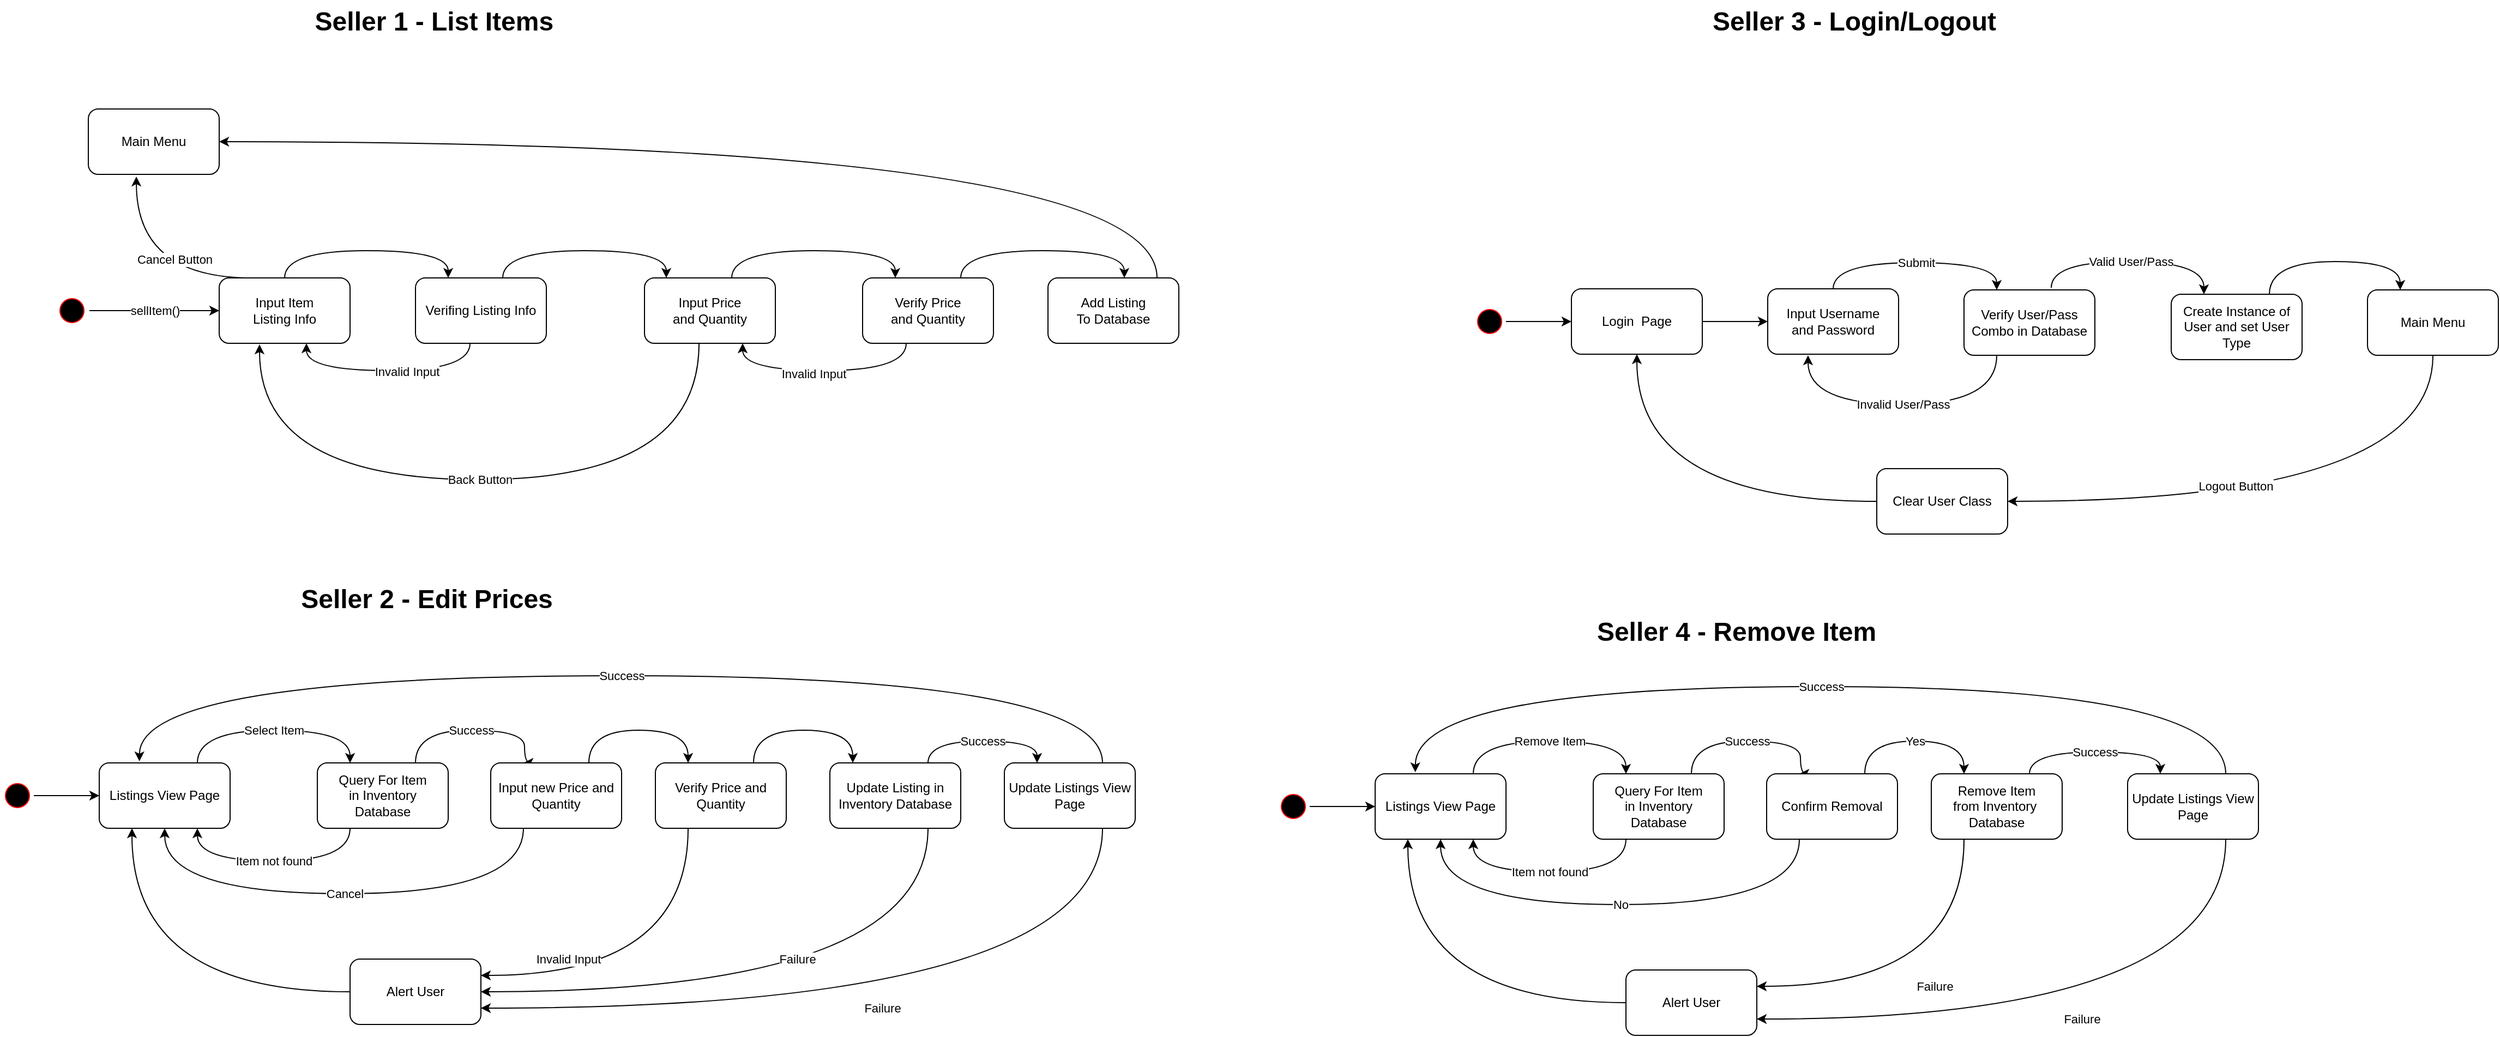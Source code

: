 <mxfile version="21.0.6" type="device"><diagram name="Page-1" id="UzqYNotAaJ_euBj8RZOb"><mxGraphModel dx="1728" dy="974" grid="1" gridSize="10" guides="1" tooltips="1" connect="1" arrows="1" fold="1" page="1" pageScale="1" pageWidth="3000" pageHeight="3000" math="0" shadow="0"><root><mxCell id="0"/><mxCell id="1" parent="0"/><mxCell id="dA13aVZUok4pOL9NT5qt-1" value="" style="ellipse;shape=startState;fillColor=#000000;strokeColor=#ff0000;" parent="1" vertex="1"><mxGeometry x="140" y="440" width="30" height="30" as="geometry"/></mxCell><mxCell id="dA13aVZUok4pOL9NT5qt-2" value="sellItem()" style="endArrow=classic;html=1;rounded=0;exitX=1;exitY=0.5;exitDx=0;exitDy=0;" parent="1" target="dA13aVZUok4pOL9NT5qt-3" edge="1"><mxGeometry width="50" height="50" relative="1" as="geometry"><mxPoint x="171" y="455" as="sourcePoint"/><mxPoint x="271" y="455" as="targetPoint"/></mxGeometry></mxCell><mxCell id="dA13aVZUok4pOL9NT5qt-3" value="Input Item&lt;br&gt;Listing Info" style="rounded=1;whiteSpace=wrap;html=1;" parent="1" vertex="1"><mxGeometry x="290" y="425" width="120" height="60" as="geometry"/></mxCell><mxCell id="dA13aVZUok4pOL9NT5qt-5" value="Verifing Listing Info" style="rounded=1;whiteSpace=wrap;html=1;" parent="1" vertex="1"><mxGeometry x="470" y="425" width="120" height="60" as="geometry"/></mxCell><mxCell id="dA13aVZUok4pOL9NT5qt-6" value="Input Price&lt;br&gt;and Quantity" style="rounded=1;whiteSpace=wrap;html=1;" parent="1" vertex="1"><mxGeometry x="680" y="425" width="120" height="60" as="geometry"/></mxCell><mxCell id="dA13aVZUok4pOL9NT5qt-10" value="Verify Price&lt;br&gt;and Quantity" style="rounded=1;whiteSpace=wrap;html=1;" parent="1" vertex="1"><mxGeometry x="880" y="425" width="120" height="60" as="geometry"/></mxCell><mxCell id="dA13aVZUok4pOL9NT5qt-11" value="Add Listing&lt;br&gt;To Database" style="rounded=1;whiteSpace=wrap;html=1;" parent="1" vertex="1"><mxGeometry x="1050" y="425" width="120" height="60" as="geometry"/></mxCell><mxCell id="dA13aVZUok4pOL9NT5qt-13" value="" style="endArrow=classic;html=1;rounded=0;edgeStyle=orthogonalEdgeStyle;curved=1;exitX=0.5;exitY=0;exitDx=0;exitDy=0;entryX=0.25;entryY=0;entryDx=0;entryDy=0;" parent="1" source="dA13aVZUok4pOL9NT5qt-3" target="dA13aVZUok4pOL9NT5qt-5" edge="1"><mxGeometry width="50" height="50" relative="1" as="geometry"><mxPoint x="410" y="380" as="sourcePoint"/><mxPoint x="460" y="330" as="targetPoint"/><Array as="points"><mxPoint x="350" y="400"/><mxPoint x="500" y="400"/></Array></mxGeometry></mxCell><mxCell id="dA13aVZUok4pOL9NT5qt-14" value="" style="endArrow=classic;html=1;rounded=0;edgeStyle=orthogonalEdgeStyle;curved=1;exitX=0.5;exitY=0;exitDx=0;exitDy=0;entryX=0.25;entryY=0;entryDx=0;entryDy=0;" parent="1" edge="1"><mxGeometry width="50" height="50" relative="1" as="geometry"><mxPoint x="550" y="425" as="sourcePoint"/><mxPoint x="700" y="425" as="targetPoint"/><Array as="points"><mxPoint x="550" y="400"/><mxPoint x="700" y="400"/></Array></mxGeometry></mxCell><mxCell id="dA13aVZUok4pOL9NT5qt-15" value="" style="endArrow=classic;html=1;rounded=0;edgeStyle=orthogonalEdgeStyle;curved=1;exitX=0.5;exitY=0;exitDx=0;exitDy=0;entryX=0.25;entryY=0;entryDx=0;entryDy=0;" parent="1" edge="1"><mxGeometry width="50" height="50" relative="1" as="geometry"><mxPoint x="760" y="425" as="sourcePoint"/><mxPoint x="910" y="425" as="targetPoint"/><Array as="points"><mxPoint x="760" y="400"/><mxPoint x="910" y="400"/></Array></mxGeometry></mxCell><mxCell id="dA13aVZUok4pOL9NT5qt-16" value="" style="endArrow=classic;html=1;rounded=0;edgeStyle=orthogonalEdgeStyle;curved=1;exitX=0.5;exitY=0;exitDx=0;exitDy=0;entryX=0.25;entryY=0;entryDx=0;entryDy=0;" parent="1" edge="1"><mxGeometry width="50" height="50" relative="1" as="geometry"><mxPoint x="970" y="425" as="sourcePoint"/><mxPoint x="1120" y="425" as="targetPoint"/><Array as="points"><mxPoint x="970" y="400"/><mxPoint x="1120" y="400"/></Array></mxGeometry></mxCell><mxCell id="dA13aVZUok4pOL9NT5qt-17" value="" style="endArrow=classic;html=1;rounded=0;edgeStyle=orthogonalEdgeStyle;curved=1;exitX=0.5;exitY=0;exitDx=0;exitDy=0;entryX=0.25;entryY=0;entryDx=0;entryDy=0;" parent="1" edge="1"><mxGeometry width="50" height="50" relative="1" as="geometry"><mxPoint x="920" y="485" as="sourcePoint"/><mxPoint x="770" y="485" as="targetPoint"/><Array as="points"><mxPoint x="920" y="510"/><mxPoint x="770" y="510"/></Array></mxGeometry></mxCell><mxCell id="dA13aVZUok4pOL9NT5qt-25" value="Invalid Input" style="edgeLabel;html=1;align=center;verticalAlign=middle;resizable=0;points=[];" parent="dA13aVZUok4pOL9NT5qt-17" vertex="1" connectable="0"><mxGeometry x="0.1" y="3" relative="1" as="geometry"><mxPoint as="offset"/></mxGeometry></mxCell><mxCell id="dA13aVZUok4pOL9NT5qt-18" value="" style="endArrow=classic;html=1;rounded=0;edgeStyle=orthogonalEdgeStyle;curved=1;exitX=0.5;exitY=0;exitDx=0;exitDy=0;entryX=0.25;entryY=0;entryDx=0;entryDy=0;" parent="1" edge="1"><mxGeometry width="50" height="50" relative="1" as="geometry"><mxPoint x="520" y="485" as="sourcePoint"/><mxPoint x="370" y="485" as="targetPoint"/><Array as="points"><mxPoint x="520" y="510"/><mxPoint x="370" y="510"/></Array></mxGeometry></mxCell><mxCell id="dA13aVZUok4pOL9NT5qt-24" value="Invalid Input" style="edgeLabel;html=1;align=center;verticalAlign=middle;resizable=0;points=[];" parent="dA13aVZUok4pOL9NT5qt-18" vertex="1" connectable="0"><mxGeometry x="-0.17" y="1" relative="1" as="geometry"><mxPoint as="offset"/></mxGeometry></mxCell><mxCell id="dA13aVZUok4pOL9NT5qt-19" value="Back Button" style="endArrow=classic;html=1;rounded=0;edgeStyle=orthogonalEdgeStyle;curved=1;exitX=0.5;exitY=0;exitDx=0;exitDy=0;entryX=0.308;entryY=1.017;entryDx=0;entryDy=0;entryPerimeter=0;" parent="1" target="dA13aVZUok4pOL9NT5qt-3" edge="1"><mxGeometry width="50" height="50" relative="1" as="geometry"><mxPoint x="730" y="485" as="sourcePoint"/><mxPoint x="580" y="485" as="targetPoint"/><Array as="points"><mxPoint x="730" y="610"/><mxPoint x="327" y="610"/></Array></mxGeometry></mxCell><mxCell id="dA13aVZUok4pOL9NT5qt-20" value="Main Menu" style="rounded=1;whiteSpace=wrap;html=1;" parent="1" vertex="1"><mxGeometry x="170" y="270" width="120" height="60" as="geometry"/></mxCell><mxCell id="dA13aVZUok4pOL9NT5qt-22" value="" style="endArrow=classic;html=1;rounded=0;edgeStyle=orthogonalEdgeStyle;curved=1;exitX=0.25;exitY=0;exitDx=0;exitDy=0;entryX=0.367;entryY=1.033;entryDx=0;entryDy=0;entryPerimeter=0;" parent="1" source="dA13aVZUok4pOL9NT5qt-3" target="dA13aVZUok4pOL9NT5qt-20" edge="1"><mxGeometry width="50" height="50" relative="1" as="geometry"><mxPoint x="300" y="345" as="sourcePoint"/><mxPoint x="450" y="345" as="targetPoint"/><Array as="points"><mxPoint x="214" y="425"/></Array></mxGeometry></mxCell><mxCell id="dA13aVZUok4pOL9NT5qt-23" value="Cancel Button" style="edgeLabel;html=1;align=center;verticalAlign=middle;resizable=0;points=[];" parent="dA13aVZUok4pOL9NT5qt-22" vertex="1" connectable="0"><mxGeometry x="-0.286" y="-17" relative="1" as="geometry"><mxPoint as="offset"/></mxGeometry></mxCell><mxCell id="dA13aVZUok4pOL9NT5qt-26" value="Seller 1 - List Items&amp;nbsp;" style="text;strokeColor=none;fillColor=none;html=1;fontSize=24;fontStyle=1;verticalAlign=middle;align=center;" parent="1" vertex="1"><mxGeometry x="440" y="170" width="100" height="40" as="geometry"/></mxCell><mxCell id="dA13aVZUok4pOL9NT5qt-27" value="Seller 2 - Edit Prices" style="text;strokeColor=none;fillColor=none;html=1;fontSize=24;fontStyle=1;verticalAlign=middle;align=center;" parent="1" vertex="1"><mxGeometry x="430" y="700" width="100" height="40" as="geometry"/></mxCell><mxCell id="dA13aVZUok4pOL9NT5qt-47" value="Seller 3 - Login/Logout" style="text;strokeColor=none;fillColor=none;html=1;fontSize=24;fontStyle=1;verticalAlign=middle;align=center;" parent="1" vertex="1"><mxGeometry x="1739" y="170" width="100" height="40" as="geometry"/></mxCell><mxCell id="dA13aVZUok4pOL9NT5qt-48" value="" style="endArrow=classic;html=1;rounded=0;edgeStyle=orthogonalEdgeStyle;curved=1;exitX=0.5;exitY=0;exitDx=0;exitDy=0;entryX=1;entryY=0.5;entryDx=0;entryDy=0;" parent="1" target="dA13aVZUok4pOL9NT5qt-20" edge="1"><mxGeometry width="50" height="50" relative="1" as="geometry"><mxPoint x="1150" y="425" as="sourcePoint"/><mxPoint x="450" y="300" as="targetPoint"/><Array as="points"><mxPoint x="1150" y="300"/></Array></mxGeometry></mxCell><mxCell id="dA13aVZUok4pOL9NT5qt-49" value="Seller 4 - Remove Item" style="text;strokeColor=none;fillColor=none;html=1;fontSize=24;fontStyle=1;verticalAlign=middle;align=center;" parent="1" vertex="1"><mxGeometry x="1631" y="730" width="100" height="40" as="geometry"/></mxCell><mxCell id="dA13aVZUok4pOL9NT5qt-66" value="" style="ellipse;shape=startState;fillColor=#000000;strokeColor=#ff0000;" parent="1" vertex="1"><mxGeometry x="1440" y="450" width="30" height="30" as="geometry"/></mxCell><mxCell id="dA13aVZUok4pOL9NT5qt-67" value="" style="endArrow=classic;html=1;rounded=0;exitX=1;exitY=0.5;exitDx=0;exitDy=0;" parent="1" source="dA13aVZUok4pOL9NT5qt-84" target="dA13aVZUok4pOL9NT5qt-68" edge="1"><mxGeometry width="50" height="50" relative="1" as="geometry"><mxPoint x="1591" y="466" as="sourcePoint"/><mxPoint x="1691" y="466" as="targetPoint"/></mxGeometry></mxCell><mxCell id="dA13aVZUok4pOL9NT5qt-68" value="Input Username&lt;br&gt;and Password" style="rounded=1;whiteSpace=wrap;html=1;" parent="1" vertex="1"><mxGeometry x="1710" y="435" width="120" height="60" as="geometry"/></mxCell><mxCell id="dA13aVZUok4pOL9NT5qt-69" value="Verify User/Pass&lt;br&gt;Combo in Database" style="rounded=1;whiteSpace=wrap;html=1;" parent="1" vertex="1"><mxGeometry x="1890" y="436" width="120" height="60" as="geometry"/></mxCell><mxCell id="dA13aVZUok4pOL9NT5qt-72" value="Submit" style="endArrow=classic;html=1;rounded=0;edgeStyle=orthogonalEdgeStyle;curved=1;exitX=0.5;exitY=0;exitDx=0;exitDy=0;entryX=0.25;entryY=0;entryDx=0;entryDy=0;" parent="1" source="dA13aVZUok4pOL9NT5qt-68" target="dA13aVZUok4pOL9NT5qt-69" edge="1"><mxGeometry width="50" height="50" relative="1" as="geometry"><mxPoint x="1830" y="391" as="sourcePoint"/><mxPoint x="1880" y="341" as="targetPoint"/><Array as="points"><mxPoint x="1770" y="411"/><mxPoint x="1920" y="411"/></Array></mxGeometry></mxCell><mxCell id="dA13aVZUok4pOL9NT5qt-78" value="Invalid User/Pass" style="endArrow=classic;html=1;rounded=0;edgeStyle=orthogonalEdgeStyle;curved=1;exitX=0.25;exitY=1;exitDx=0;exitDy=0;entryX=0.308;entryY=1.017;entryDx=0;entryDy=0;entryPerimeter=0;" parent="1" edge="1"><mxGeometry width="50" height="50" relative="1" as="geometry"><mxPoint x="1920" y="496" as="sourcePoint"/><mxPoint x="1746.96" y="496.02" as="targetPoint"/><Array as="points"><mxPoint x="1920" y="541"/><mxPoint x="1747" y="541"/></Array></mxGeometry></mxCell><mxCell id="dA13aVZUok4pOL9NT5qt-79" value="Main Menu" style="rounded=1;whiteSpace=wrap;html=1;" parent="1" vertex="1"><mxGeometry x="2260" y="436" width="120" height="60" as="geometry"/></mxCell><mxCell id="dA13aVZUok4pOL9NT5qt-82" value="&lt;span style=&quot;font-style: normal;&quot;&gt;Valid User/Pass&lt;/span&gt;" style="endArrow=classic;html=1;rounded=0;edgeStyle=orthogonalEdgeStyle;curved=1;exitX=0.5;exitY=0;exitDx=0;exitDy=0;entryX=0.25;entryY=0;entryDx=0;entryDy=0;fontStyle=2" parent="1" target="d-eL3rALYLhrBvpbNfO_-6" edge="1"><mxGeometry width="50" height="50" relative="1" as="geometry"><mxPoint x="1970" y="434" as="sourcePoint"/><mxPoint x="2120" y="435" as="targetPoint"/><Array as="points"><mxPoint x="1970" y="410"/><mxPoint x="2110" y="410"/></Array></mxGeometry></mxCell><mxCell id="dA13aVZUok4pOL9NT5qt-84" value="Login&amp;nbsp; Page" style="rounded=1;whiteSpace=wrap;html=1;" parent="1" vertex="1"><mxGeometry x="1530" y="435" width="120" height="60" as="geometry"/></mxCell><mxCell id="dA13aVZUok4pOL9NT5qt-85" value="" style="endArrow=classic;html=1;rounded=0;exitX=1;exitY=0.5;exitDx=0;exitDy=0;entryX=0;entryY=0.5;entryDx=0;entryDy=0;" parent="1" source="dA13aVZUok4pOL9NT5qt-66" target="dA13aVZUok4pOL9NT5qt-84" edge="1"><mxGeometry width="50" height="50" relative="1" as="geometry"><mxPoint x="1480" y="520" as="sourcePoint"/><mxPoint x="1540" y="520" as="targetPoint"/></mxGeometry></mxCell><mxCell id="d-eL3rALYLhrBvpbNfO_-2" value="" style="endArrow=classic;html=1;rounded=0;curved=1;exitX=0.5;exitY=1;exitDx=0;exitDy=0;entryX=1;entryY=0.5;entryDx=0;entryDy=0;edgeStyle=orthogonalEdgeStyle;" parent="1" source="dA13aVZUok4pOL9NT5qt-79" target="d-eL3rALYLhrBvpbNfO_-4" edge="1"><mxGeometry width="50" height="50" relative="1" as="geometry"><mxPoint x="2970" y="511" as="sourcePoint"/><mxPoint x="2820" y="635" as="targetPoint"/></mxGeometry></mxCell><mxCell id="d-eL3rALYLhrBvpbNfO_-3" value="Logout Button" style="edgeLabel;html=1;align=center;verticalAlign=middle;resizable=0;points=[];" parent="d-eL3rALYLhrBvpbNfO_-2" vertex="1" connectable="0"><mxGeometry x="0.046" y="-5" relative="1" as="geometry"><mxPoint x="-41" y="-9" as="offset"/></mxGeometry></mxCell><mxCell id="d-eL3rALYLhrBvpbNfO_-4" value="Clear User Class" style="rounded=1;whiteSpace=wrap;html=1;" parent="1" vertex="1"><mxGeometry x="1810" y="600" width="120" height="60" as="geometry"/></mxCell><mxCell id="d-eL3rALYLhrBvpbNfO_-5" value="" style="endArrow=classic;html=1;rounded=0;curved=1;exitX=0;exitY=0.5;exitDx=0;exitDy=0;entryX=0.5;entryY=1;entryDx=0;entryDy=0;edgeStyle=orthogonalEdgeStyle;" parent="1" source="d-eL3rALYLhrBvpbNfO_-4" target="dA13aVZUok4pOL9NT5qt-84" edge="1"><mxGeometry width="50" height="50" relative="1" as="geometry"><mxPoint x="2050" y="825" as="sourcePoint"/><mxPoint x="2430" y="510" as="targetPoint"/></mxGeometry></mxCell><mxCell id="d-eL3rALYLhrBvpbNfO_-6" value="Create Instance of User and set User Type" style="rounded=1;whiteSpace=wrap;html=1;" parent="1" vertex="1"><mxGeometry x="2080" y="440" width="120" height="60" as="geometry"/></mxCell><mxCell id="d-eL3rALYLhrBvpbNfO_-7" value="" style="endArrow=classic;html=1;rounded=0;exitX=0.75;exitY=0;exitDx=0;exitDy=0;entryX=0.25;entryY=0;entryDx=0;entryDy=0;edgeStyle=orthogonalEdgeStyle;curved=1;" parent="1" source="d-eL3rALYLhrBvpbNfO_-6" target="dA13aVZUok4pOL9NT5qt-79" edge="1"><mxGeometry width="50" height="50" relative="1" as="geometry"><mxPoint x="2100" y="610" as="sourcePoint"/><mxPoint x="2150" y="560" as="targetPoint"/><Array as="points"><mxPoint x="2170" y="410"/><mxPoint x="2290" y="410"/></Array></mxGeometry></mxCell><mxCell id="d-eL3rALYLhrBvpbNfO_-8" value="" style="ellipse;shape=startState;fillColor=#000000;strokeColor=#ff0000;" parent="1" vertex="1"><mxGeometry x="1260" y="895" width="30" height="30" as="geometry"/></mxCell><mxCell id="d-eL3rALYLhrBvpbNfO_-9" value="Query For Item&lt;br&gt;in Inventory&lt;br&gt;Database" style="rounded=1;whiteSpace=wrap;html=1;" parent="1" vertex="1"><mxGeometry x="1550" y="880" width="120" height="60" as="geometry"/></mxCell><mxCell id="d-eL3rALYLhrBvpbNfO_-10" value="Listings View Page" style="rounded=1;whiteSpace=wrap;html=1;" parent="1" vertex="1"><mxGeometry x="1350" y="880" width="120" height="60" as="geometry"/></mxCell><mxCell id="d-eL3rALYLhrBvpbNfO_-11" value="" style="endArrow=classic;html=1;rounded=0;exitX=1;exitY=0.5;exitDx=0;exitDy=0;entryX=0;entryY=0.5;entryDx=0;entryDy=0;" parent="1" source="d-eL3rALYLhrBvpbNfO_-8" target="d-eL3rALYLhrBvpbNfO_-10" edge="1"><mxGeometry width="50" height="50" relative="1" as="geometry"><mxPoint x="1300" y="965" as="sourcePoint"/><mxPoint x="1360" y="965" as="targetPoint"/></mxGeometry></mxCell><mxCell id="d-eL3rALYLhrBvpbNfO_-12" value="Remove Item" style="endArrow=classic;html=1;rounded=0;curved=1;exitX=0.75;exitY=0;exitDx=0;exitDy=0;edgeStyle=orthogonalEdgeStyle;entryX=0.25;entryY=0;entryDx=0;entryDy=0;" parent="1" source="d-eL3rALYLhrBvpbNfO_-10" target="d-eL3rALYLhrBvpbNfO_-9" edge="1"><mxGeometry width="50" height="50" relative="1" as="geometry"><mxPoint x="1480" y="820" as="sourcePoint"/><mxPoint x="1750" y="940" as="targetPoint"/><Array as="points"><mxPoint x="1440" y="850"/><mxPoint x="1580" y="850"/></Array></mxGeometry></mxCell><mxCell id="d-eL3rALYLhrBvpbNfO_-13" value="Item not found" style="endArrow=classic;html=1;rounded=0;curved=1;entryX=0.75;entryY=1;entryDx=0;entryDy=0;edgeStyle=orthogonalEdgeStyle;exitX=0.25;exitY=1;exitDx=0;exitDy=0;" parent="1" source="d-eL3rALYLhrBvpbNfO_-9" target="d-eL3rALYLhrBvpbNfO_-10" edge="1"><mxGeometry width="50" height="50" relative="1" as="geometry"><mxPoint x="1570" y="940" as="sourcePoint"/><mxPoint x="1800" y="890" as="targetPoint"/><Array as="points"><mxPoint x="1580" y="970"/><mxPoint x="1440" y="970"/></Array></mxGeometry></mxCell><mxCell id="d-eL3rALYLhrBvpbNfO_-14" style="edgeStyle=orthogonalEdgeStyle;curved=1;rounded=0;orthogonalLoop=1;jettySize=auto;html=1;exitX=0;exitY=0.5;exitDx=0;exitDy=0;entryX=0.25;entryY=1;entryDx=0;entryDy=0;" parent="1" source="d-eL3rALYLhrBvpbNfO_-17" target="d-eL3rALYLhrBvpbNfO_-10" edge="1"><mxGeometry relative="1" as="geometry"/></mxCell><mxCell id="d-eL3rALYLhrBvpbNfO_-15" value="Remove Item&lt;br&gt;from Inventory&amp;nbsp;&lt;br&gt;Database" style="rounded=1;whiteSpace=wrap;html=1;" parent="1" vertex="1"><mxGeometry x="1860" y="880" width="120" height="60" as="geometry"/></mxCell><mxCell id="d-eL3rALYLhrBvpbNfO_-16" value="Success" style="endArrow=classic;html=1;rounded=0;curved=1;exitX=0.75;exitY=0;exitDx=0;exitDy=0;edgeStyle=orthogonalEdgeStyle;entryX=0.25;entryY=0;entryDx=0;entryDy=0;" parent="1" target="d-eL3rALYLhrBvpbNfO_-23" edge="1"><mxGeometry width="50" height="50" relative="1" as="geometry"><mxPoint x="1640" y="880" as="sourcePoint"/><mxPoint x="1750" y="840" as="targetPoint"/><Array as="points"><mxPoint x="1640" y="850"/><mxPoint x="1740" y="850"/></Array></mxGeometry></mxCell><mxCell id="d-eL3rALYLhrBvpbNfO_-17" value="Alert User" style="rounded=1;whiteSpace=wrap;html=1;" parent="1" vertex="1"><mxGeometry x="1580" y="1060" width="120" height="60" as="geometry"/></mxCell><mxCell id="d-eL3rALYLhrBvpbNfO_-18" value="Success" style="endArrow=classic;html=1;rounded=0;curved=1;exitX=0.75;exitY=0;exitDx=0;exitDy=0;entryX=0.307;entryY=-0.024;entryDx=0;entryDy=0;entryPerimeter=0;edgeStyle=orthogonalEdgeStyle;" parent="1" source="d-eL3rALYLhrBvpbNfO_-20" target="d-eL3rALYLhrBvpbNfO_-10" edge="1"><mxGeometry width="50" height="50" relative="1" as="geometry"><mxPoint x="1750" y="950" as="sourcePoint"/><mxPoint x="1550" y="800" as="targetPoint"/><Array as="points"><mxPoint x="2130" y="800"/><mxPoint x="1387" y="800"/></Array></mxGeometry></mxCell><mxCell id="d-eL3rALYLhrBvpbNfO_-19" value="Failure" style="endArrow=classic;html=1;rounded=0;curved=1;exitX=0.75;exitY=1;exitDx=0;exitDy=0;entryX=1;entryY=0.75;entryDx=0;entryDy=0;edgeStyle=orthogonalEdgeStyle;" parent="1" source="d-eL3rALYLhrBvpbNfO_-20" target="d-eL3rALYLhrBvpbNfO_-17" edge="1"><mxGeometry width="50" height="50" relative="1" as="geometry"><mxPoint x="1750" y="950" as="sourcePoint"/><mxPoint x="1800" y="900" as="targetPoint"/></mxGeometry></mxCell><mxCell id="d-eL3rALYLhrBvpbNfO_-20" value="Update Listings View Page" style="rounded=1;whiteSpace=wrap;html=1;" parent="1" vertex="1"><mxGeometry x="2040" y="880" width="120" height="60" as="geometry"/></mxCell><mxCell id="d-eL3rALYLhrBvpbNfO_-21" value="Failure" style="endArrow=classic;html=1;rounded=0;curved=1;exitX=0.25;exitY=1;exitDx=0;exitDy=0;entryX=1;entryY=0.25;entryDx=0;entryDy=0;edgeStyle=orthogonalEdgeStyle;" parent="1" source="d-eL3rALYLhrBvpbNfO_-15" target="d-eL3rALYLhrBvpbNfO_-17" edge="1"><mxGeometry width="50" height="50" relative="1" as="geometry"><mxPoint x="1830" y="780" as="sourcePoint"/><mxPoint x="1880" y="830" as="targetPoint"/></mxGeometry></mxCell><mxCell id="d-eL3rALYLhrBvpbNfO_-22" value="Success" style="endArrow=classic;html=1;rounded=0;curved=1;exitX=0.75;exitY=0;exitDx=0;exitDy=0;entryX=0.25;entryY=0;entryDx=0;entryDy=0;edgeStyle=orthogonalEdgeStyle;" parent="1" source="d-eL3rALYLhrBvpbNfO_-15" target="d-eL3rALYLhrBvpbNfO_-20" edge="1"><mxGeometry width="50" height="50" relative="1" as="geometry"><mxPoint x="1830" y="780" as="sourcePoint"/><mxPoint x="1880" y="730" as="targetPoint"/><Array as="points"><mxPoint x="1950" y="860"/><mxPoint x="2070" y="860"/></Array></mxGeometry></mxCell><mxCell id="d-eL3rALYLhrBvpbNfO_-23" value="Confirm Removal" style="rounded=1;whiteSpace=wrap;html=1;" parent="1" vertex="1"><mxGeometry x="1709" y="880" width="120" height="60" as="geometry"/></mxCell><mxCell id="d-eL3rALYLhrBvpbNfO_-25" value="Yes" style="endArrow=classic;html=1;rounded=0;curved=1;exitX=0.75;exitY=0;exitDx=0;exitDy=0;entryX=0.25;entryY=0;entryDx=0;entryDy=0;edgeStyle=orthogonalEdgeStyle;" parent="1" source="d-eL3rALYLhrBvpbNfO_-23" target="d-eL3rALYLhrBvpbNfO_-15" edge="1"><mxGeometry width="50" height="50" relative="1" as="geometry"><mxPoint x="1480" y="1000" as="sourcePoint"/><mxPoint x="1530" y="950" as="targetPoint"/><Array as="points"><mxPoint x="1799" y="850"/><mxPoint x="1890" y="850"/></Array></mxGeometry></mxCell><mxCell id="d-eL3rALYLhrBvpbNfO_-26" value="No" style="endArrow=classic;html=1;rounded=0;curved=1;exitX=0.25;exitY=1;exitDx=0;exitDy=0;entryX=0.5;entryY=1;entryDx=0;entryDy=0;edgeStyle=orthogonalEdgeStyle;" parent="1" source="d-eL3rALYLhrBvpbNfO_-23" target="d-eL3rALYLhrBvpbNfO_-10" edge="1"><mxGeometry width="50" height="50" relative="1" as="geometry"><mxPoint x="1480" y="1000" as="sourcePoint"/><mxPoint x="1530" y="950" as="targetPoint"/><Array as="points"><mxPoint x="1739" y="1000"/><mxPoint x="1410" y="1000"/></Array></mxGeometry></mxCell><mxCell id="d-eL3rALYLhrBvpbNfO_-28" value="" style="ellipse;shape=startState;fillColor=#000000;strokeColor=#ff0000;" parent="1" vertex="1"><mxGeometry x="90" y="885" width="30" height="30" as="geometry"/></mxCell><mxCell id="d-eL3rALYLhrBvpbNfO_-29" value="Query For Item&lt;br&gt;in Inventory&lt;br&gt;Database" style="rounded=1;whiteSpace=wrap;html=1;" parent="1" vertex="1"><mxGeometry x="380" y="870" width="120" height="60" as="geometry"/></mxCell><mxCell id="d-eL3rALYLhrBvpbNfO_-30" value="Listings View Page" style="rounded=1;whiteSpace=wrap;html=1;" parent="1" vertex="1"><mxGeometry x="180" y="870" width="120" height="60" as="geometry"/></mxCell><mxCell id="d-eL3rALYLhrBvpbNfO_-31" value="" style="endArrow=classic;html=1;rounded=0;exitX=1;exitY=0.5;exitDx=0;exitDy=0;entryX=0;entryY=0.5;entryDx=0;entryDy=0;" parent="1" target="d-eL3rALYLhrBvpbNfO_-30" edge="1"><mxGeometry width="50" height="50" relative="1" as="geometry"><mxPoint x="120" y="900" as="sourcePoint"/><mxPoint x="190" y="955" as="targetPoint"/></mxGeometry></mxCell><mxCell id="d-eL3rALYLhrBvpbNfO_-32" value="Select Item" style="endArrow=classic;html=1;rounded=0;curved=1;exitX=0.75;exitY=0;exitDx=0;exitDy=0;edgeStyle=orthogonalEdgeStyle;entryX=0.25;entryY=0;entryDx=0;entryDy=0;" parent="1" source="d-eL3rALYLhrBvpbNfO_-30" target="d-eL3rALYLhrBvpbNfO_-29" edge="1"><mxGeometry width="50" height="50" relative="1" as="geometry"><mxPoint x="310" y="810" as="sourcePoint"/><mxPoint x="580" y="930" as="targetPoint"/><Array as="points"><mxPoint x="270" y="840"/><mxPoint x="410" y="840"/></Array></mxGeometry></mxCell><mxCell id="d-eL3rALYLhrBvpbNfO_-33" value="Item not found" style="endArrow=classic;html=1;rounded=0;curved=1;entryX=0.75;entryY=1;entryDx=0;entryDy=0;edgeStyle=orthogonalEdgeStyle;exitX=0.25;exitY=1;exitDx=0;exitDy=0;" parent="1" source="d-eL3rALYLhrBvpbNfO_-29" target="d-eL3rALYLhrBvpbNfO_-30" edge="1"><mxGeometry width="50" height="50" relative="1" as="geometry"><mxPoint x="400" y="930" as="sourcePoint"/><mxPoint x="630" y="880" as="targetPoint"/><Array as="points"><mxPoint x="410" y="960"/><mxPoint x="270" y="960"/></Array></mxGeometry></mxCell><mxCell id="d-eL3rALYLhrBvpbNfO_-34" style="edgeStyle=orthogonalEdgeStyle;curved=1;rounded=0;orthogonalLoop=1;jettySize=auto;html=1;exitX=0;exitY=0.5;exitDx=0;exitDy=0;entryX=0.25;entryY=1;entryDx=0;entryDy=0;" parent="1" source="d-eL3rALYLhrBvpbNfO_-37" target="d-eL3rALYLhrBvpbNfO_-30" edge="1"><mxGeometry relative="1" as="geometry"/></mxCell><mxCell id="d-eL3rALYLhrBvpbNfO_-35" value="Verify Price and Quantity" style="rounded=1;whiteSpace=wrap;html=1;" parent="1" vertex="1"><mxGeometry x="690" y="870" width="120" height="60" as="geometry"/></mxCell><mxCell id="d-eL3rALYLhrBvpbNfO_-36" value="Success" style="endArrow=classic;html=1;rounded=0;curved=1;exitX=0.75;exitY=0;exitDx=0;exitDy=0;edgeStyle=orthogonalEdgeStyle;entryX=0.25;entryY=0;entryDx=0;entryDy=0;" parent="1" target="d-eL3rALYLhrBvpbNfO_-43" edge="1"><mxGeometry width="50" height="50" relative="1" as="geometry"><mxPoint x="470" y="870" as="sourcePoint"/><mxPoint x="580" y="830" as="targetPoint"/><Array as="points"><mxPoint x="470" y="840"/><mxPoint x="570" y="840"/></Array></mxGeometry></mxCell><mxCell id="d-eL3rALYLhrBvpbNfO_-37" value="Alert User" style="rounded=1;whiteSpace=wrap;html=1;" parent="1" vertex="1"><mxGeometry x="410" y="1050" width="120" height="60" as="geometry"/></mxCell><mxCell id="d-eL3rALYLhrBvpbNfO_-38" value="Success" style="endArrow=classic;html=1;rounded=0;curved=1;exitX=0.75;exitY=0;exitDx=0;exitDy=0;entryX=0.307;entryY=-0.024;entryDx=0;entryDy=0;entryPerimeter=0;edgeStyle=orthogonalEdgeStyle;" parent="1" source="d-eL3rALYLhrBvpbNfO_-40" target="d-eL3rALYLhrBvpbNfO_-30" edge="1"><mxGeometry width="50" height="50" relative="1" as="geometry"><mxPoint x="580" y="940" as="sourcePoint"/><mxPoint x="380" y="790" as="targetPoint"/><Array as="points"><mxPoint x="1100" y="790"/><mxPoint x="217" y="790"/></Array></mxGeometry></mxCell><mxCell id="d-eL3rALYLhrBvpbNfO_-39" value="Failure" style="endArrow=classic;html=1;rounded=0;curved=1;exitX=0.75;exitY=1;exitDx=0;exitDy=0;entryX=1;entryY=0.75;entryDx=0;entryDy=0;edgeStyle=orthogonalEdgeStyle;" parent="1" source="d-eL3rALYLhrBvpbNfO_-40" target="d-eL3rALYLhrBvpbNfO_-37" edge="1"><mxGeometry width="50" height="50" relative="1" as="geometry"><mxPoint x="580" y="940" as="sourcePoint"/><mxPoint x="630" y="890" as="targetPoint"/></mxGeometry></mxCell><mxCell id="d-eL3rALYLhrBvpbNfO_-40" value="Update Listings View Page" style="rounded=1;whiteSpace=wrap;html=1;" parent="1" vertex="1"><mxGeometry x="1010" y="870" width="120" height="60" as="geometry"/></mxCell><mxCell id="d-eL3rALYLhrBvpbNfO_-41" value="Invalid Input" style="endArrow=classic;html=1;rounded=0;curved=1;exitX=0.25;exitY=1;exitDx=0;exitDy=0;entryX=1;entryY=0.25;entryDx=0;entryDy=0;edgeStyle=orthogonalEdgeStyle;" parent="1" source="d-eL3rALYLhrBvpbNfO_-35" target="d-eL3rALYLhrBvpbNfO_-37" edge="1"><mxGeometry x="0.508" y="-15" width="50" height="50" relative="1" as="geometry"><mxPoint x="660" y="770" as="sourcePoint"/><mxPoint x="710" y="820" as="targetPoint"/><mxPoint as="offset"/></mxGeometry></mxCell><mxCell id="d-eL3rALYLhrBvpbNfO_-42" value="Success" style="endArrow=classic;html=1;rounded=0;curved=1;exitX=0.75;exitY=0;exitDx=0;exitDy=0;entryX=0.25;entryY=0;entryDx=0;entryDy=0;edgeStyle=orthogonalEdgeStyle;" parent="1" source="d-eL3rALYLhrBvpbNfO_-46" target="d-eL3rALYLhrBvpbNfO_-40" edge="1"><mxGeometry width="50" height="50" relative="1" as="geometry"><mxPoint x="660" y="770" as="sourcePoint"/><mxPoint x="710" y="720" as="targetPoint"/><Array as="points"><mxPoint x="940" y="850"/><mxPoint x="1040" y="850"/></Array></mxGeometry></mxCell><mxCell id="d-eL3rALYLhrBvpbNfO_-43" value="Input new Price and Quantity" style="rounded=1;whiteSpace=wrap;html=1;" parent="1" vertex="1"><mxGeometry x="539" y="870" width="120" height="60" as="geometry"/></mxCell><mxCell id="d-eL3rALYLhrBvpbNfO_-44" value="" style="endArrow=classic;html=1;rounded=0;curved=1;exitX=0.75;exitY=0;exitDx=0;exitDy=0;entryX=0.25;entryY=0;entryDx=0;entryDy=0;edgeStyle=orthogonalEdgeStyle;" parent="1" source="d-eL3rALYLhrBvpbNfO_-43" target="d-eL3rALYLhrBvpbNfO_-35" edge="1"><mxGeometry width="50" height="50" relative="1" as="geometry"><mxPoint x="310" y="990" as="sourcePoint"/><mxPoint x="360" y="940" as="targetPoint"/><Array as="points"><mxPoint x="629" y="840"/><mxPoint x="720" y="840"/></Array></mxGeometry></mxCell><mxCell id="d-eL3rALYLhrBvpbNfO_-45" value="Cancel" style="endArrow=classic;html=1;rounded=0;curved=1;exitX=0.25;exitY=1;exitDx=0;exitDy=0;entryX=0.5;entryY=1;entryDx=0;entryDy=0;edgeStyle=orthogonalEdgeStyle;" parent="1" source="d-eL3rALYLhrBvpbNfO_-43" target="d-eL3rALYLhrBvpbNfO_-30" edge="1"><mxGeometry width="50" height="50" relative="1" as="geometry"><mxPoint x="310" y="990" as="sourcePoint"/><mxPoint x="360" y="940" as="targetPoint"/><Array as="points"><mxPoint x="569" y="990"/><mxPoint x="240" y="990"/></Array></mxGeometry></mxCell><mxCell id="d-eL3rALYLhrBvpbNfO_-46" value="Update Listing in Inventory Database" style="rounded=1;whiteSpace=wrap;html=1;" parent="1" vertex="1"><mxGeometry x="850" y="870" width="120" height="60" as="geometry"/></mxCell><mxCell id="d-eL3rALYLhrBvpbNfO_-47" value="" style="endArrow=classic;html=1;rounded=0;curved=1;exitX=0.75;exitY=0;exitDx=0;exitDy=0;entryX=0.25;entryY=0;entryDx=0;entryDy=0;edgeStyle=orthogonalEdgeStyle;" parent="1" edge="1"><mxGeometry width="50" height="50" relative="1" as="geometry"><mxPoint x="780" y="870" as="sourcePoint"/><mxPoint x="871" y="870" as="targetPoint"/><Array as="points"><mxPoint x="780" y="840"/><mxPoint x="871" y="840"/></Array></mxGeometry></mxCell><mxCell id="d-eL3rALYLhrBvpbNfO_-48" value="Failure" style="endArrow=classic;html=1;rounded=0;curved=1;exitX=0.75;exitY=1;exitDx=0;exitDy=0;entryX=1;entryY=0.5;entryDx=0;entryDy=0;edgeStyle=orthogonalEdgeStyle;" parent="1" source="d-eL3rALYLhrBvpbNfO_-46" target="d-eL3rALYLhrBvpbNfO_-37" edge="1"><mxGeometry x="-0.036" y="-30" width="50" height="50" relative="1" as="geometry"><mxPoint x="1100" y="670" as="sourcePoint"/><mxPoint x="1150" y="620" as="targetPoint"/><mxPoint as="offset"/></mxGeometry></mxCell></root></mxGraphModel></diagram></mxfile>
